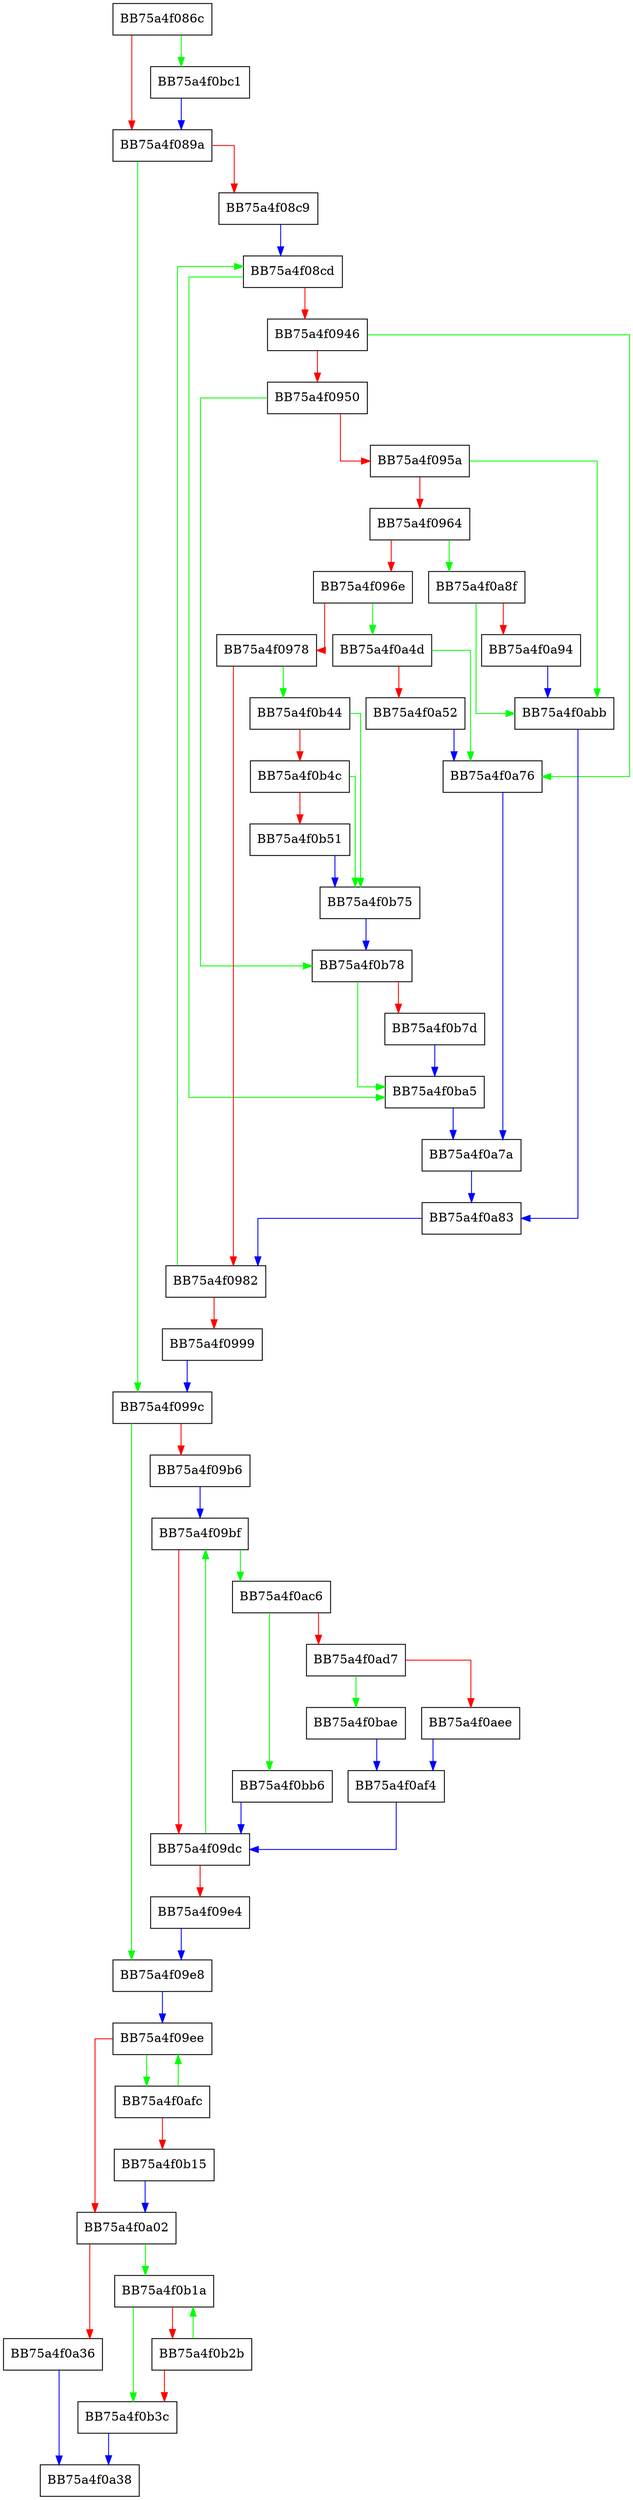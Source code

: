 digraph alloc_registers {
  node [shape="box"];
  graph [splines=ortho];
  BB75a4f086c -> BB75a4f0bc1 [color="green"];
  BB75a4f086c -> BB75a4f089a [color="red"];
  BB75a4f089a -> BB75a4f099c [color="green"];
  BB75a4f089a -> BB75a4f08c9 [color="red"];
  BB75a4f08c9 -> BB75a4f08cd [color="blue"];
  BB75a4f08cd -> BB75a4f0ba5 [color="green"];
  BB75a4f08cd -> BB75a4f0946 [color="red"];
  BB75a4f0946 -> BB75a4f0a76 [color="green"];
  BB75a4f0946 -> BB75a4f0950 [color="red"];
  BB75a4f0950 -> BB75a4f0b78 [color="green"];
  BB75a4f0950 -> BB75a4f095a [color="red"];
  BB75a4f095a -> BB75a4f0abb [color="green"];
  BB75a4f095a -> BB75a4f0964 [color="red"];
  BB75a4f0964 -> BB75a4f0a8f [color="green"];
  BB75a4f0964 -> BB75a4f096e [color="red"];
  BB75a4f096e -> BB75a4f0a4d [color="green"];
  BB75a4f096e -> BB75a4f0978 [color="red"];
  BB75a4f0978 -> BB75a4f0b44 [color="green"];
  BB75a4f0978 -> BB75a4f0982 [color="red"];
  BB75a4f0982 -> BB75a4f08cd [color="green"];
  BB75a4f0982 -> BB75a4f0999 [color="red"];
  BB75a4f0999 -> BB75a4f099c [color="blue"];
  BB75a4f099c -> BB75a4f09e8 [color="green"];
  BB75a4f099c -> BB75a4f09b6 [color="red"];
  BB75a4f09b6 -> BB75a4f09bf [color="blue"];
  BB75a4f09bf -> BB75a4f0ac6 [color="green"];
  BB75a4f09bf -> BB75a4f09dc [color="red"];
  BB75a4f09dc -> BB75a4f09bf [color="green"];
  BB75a4f09dc -> BB75a4f09e4 [color="red"];
  BB75a4f09e4 -> BB75a4f09e8 [color="blue"];
  BB75a4f09e8 -> BB75a4f09ee [color="blue"];
  BB75a4f09ee -> BB75a4f0afc [color="green"];
  BB75a4f09ee -> BB75a4f0a02 [color="red"];
  BB75a4f0a02 -> BB75a4f0b1a [color="green"];
  BB75a4f0a02 -> BB75a4f0a36 [color="red"];
  BB75a4f0a36 -> BB75a4f0a38 [color="blue"];
  BB75a4f0a4d -> BB75a4f0a76 [color="green"];
  BB75a4f0a4d -> BB75a4f0a52 [color="red"];
  BB75a4f0a52 -> BB75a4f0a76 [color="blue"];
  BB75a4f0a76 -> BB75a4f0a7a [color="blue"];
  BB75a4f0a7a -> BB75a4f0a83 [color="blue"];
  BB75a4f0a83 -> BB75a4f0982 [color="blue"];
  BB75a4f0a8f -> BB75a4f0abb [color="green"];
  BB75a4f0a8f -> BB75a4f0a94 [color="red"];
  BB75a4f0a94 -> BB75a4f0abb [color="blue"];
  BB75a4f0abb -> BB75a4f0a83 [color="blue"];
  BB75a4f0ac6 -> BB75a4f0bb6 [color="green"];
  BB75a4f0ac6 -> BB75a4f0ad7 [color="red"];
  BB75a4f0ad7 -> BB75a4f0bae [color="green"];
  BB75a4f0ad7 -> BB75a4f0aee [color="red"];
  BB75a4f0aee -> BB75a4f0af4 [color="blue"];
  BB75a4f0af4 -> BB75a4f09dc [color="blue"];
  BB75a4f0afc -> BB75a4f09ee [color="green"];
  BB75a4f0afc -> BB75a4f0b15 [color="red"];
  BB75a4f0b15 -> BB75a4f0a02 [color="blue"];
  BB75a4f0b1a -> BB75a4f0b3c [color="green"];
  BB75a4f0b1a -> BB75a4f0b2b [color="red"];
  BB75a4f0b2b -> BB75a4f0b1a [color="green"];
  BB75a4f0b2b -> BB75a4f0b3c [color="red"];
  BB75a4f0b3c -> BB75a4f0a38 [color="blue"];
  BB75a4f0b44 -> BB75a4f0b75 [color="green"];
  BB75a4f0b44 -> BB75a4f0b4c [color="red"];
  BB75a4f0b4c -> BB75a4f0b75 [color="green"];
  BB75a4f0b4c -> BB75a4f0b51 [color="red"];
  BB75a4f0b51 -> BB75a4f0b75 [color="blue"];
  BB75a4f0b75 -> BB75a4f0b78 [color="blue"];
  BB75a4f0b78 -> BB75a4f0ba5 [color="green"];
  BB75a4f0b78 -> BB75a4f0b7d [color="red"];
  BB75a4f0b7d -> BB75a4f0ba5 [color="blue"];
  BB75a4f0ba5 -> BB75a4f0a7a [color="blue"];
  BB75a4f0bae -> BB75a4f0af4 [color="blue"];
  BB75a4f0bb6 -> BB75a4f09dc [color="blue"];
  BB75a4f0bc1 -> BB75a4f089a [color="blue"];
}